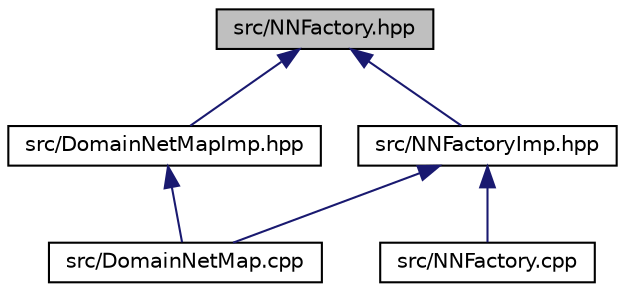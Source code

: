 digraph "src/NNFactory.hpp"
{
 // LATEX_PDF_SIZE
  edge [fontname="Helvetica",fontsize="10",labelfontname="Helvetica",labelfontsize="10"];
  node [fontname="Helvetica",fontsize="10",shape=record];
  Node1 [label="src/NNFactory.hpp",height=0.2,width=0.4,color="black", fillcolor="grey75", style="filled", fontcolor="black",tooltip=" "];
  Node1 -> Node2 [dir="back",color="midnightblue",fontsize="10",style="solid",fontname="Helvetica"];
  Node2 [label="src/DomainNetMapImp.hpp",height=0.2,width=0.4,color="black", fillcolor="white", style="filled",URL="$_domain_net_map_imp_8hpp.html",tooltip=" "];
  Node2 -> Node3 [dir="back",color="midnightblue",fontsize="10",style="solid",fontname="Helvetica"];
  Node3 [label="src/DomainNetMap.cpp",height=0.2,width=0.4,color="black", fillcolor="white", style="filled",URL="$_domain_net_map_8cpp.html",tooltip=" "];
  Node1 -> Node4 [dir="back",color="midnightblue",fontsize="10",style="solid",fontname="Helvetica"];
  Node4 [label="src/NNFactoryImp.hpp",height=0.2,width=0.4,color="black", fillcolor="white", style="filled",URL="$_n_n_factory_imp_8hpp.html",tooltip=" "];
  Node4 -> Node3 [dir="back",color="midnightblue",fontsize="10",style="solid",fontname="Helvetica"];
  Node4 -> Node5 [dir="back",color="midnightblue",fontsize="10",style="solid",fontname="Helvetica"];
  Node5 [label="src/NNFactory.cpp",height=0.2,width=0.4,color="black", fillcolor="white", style="filled",URL="$_n_n_factory_8cpp.html",tooltip=" "];
}
